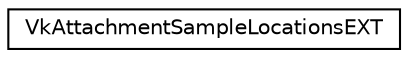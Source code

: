 digraph "Graphical Class Hierarchy"
{
 // LATEX_PDF_SIZE
  edge [fontname="Helvetica",fontsize="10",labelfontname="Helvetica",labelfontsize="10"];
  node [fontname="Helvetica",fontsize="10",shape=record];
  rankdir="LR";
  Node0 [label="VkAttachmentSampleLocationsEXT",height=0.2,width=0.4,color="black", fillcolor="white", style="filled",URL="$d0/dff/structVkAttachmentSampleLocationsEXT.html",tooltip=" "];
}
